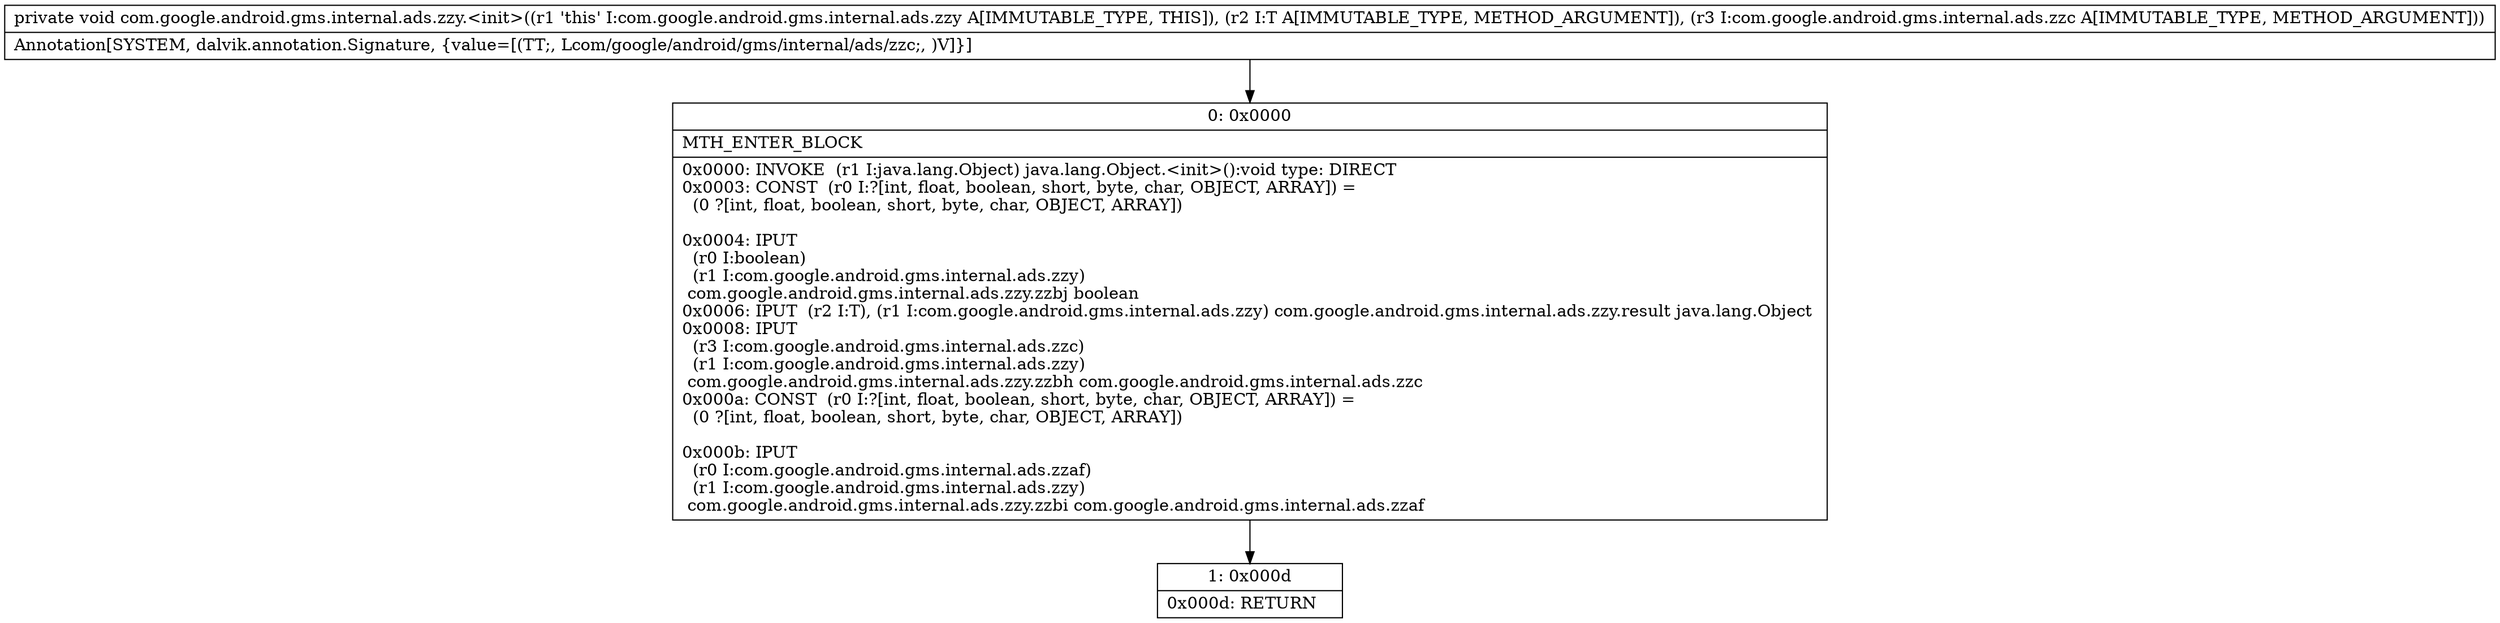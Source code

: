 digraph "CFG forcom.google.android.gms.internal.ads.zzy.\<init\>(Ljava\/lang\/Object;Lcom\/google\/android\/gms\/internal\/ads\/zzc;)V" {
Node_0 [shape=record,label="{0\:\ 0x0000|MTH_ENTER_BLOCK\l|0x0000: INVOKE  (r1 I:java.lang.Object) java.lang.Object.\<init\>():void type: DIRECT \l0x0003: CONST  (r0 I:?[int, float, boolean, short, byte, char, OBJECT, ARRAY]) = \l  (0 ?[int, float, boolean, short, byte, char, OBJECT, ARRAY])\l \l0x0004: IPUT  \l  (r0 I:boolean)\l  (r1 I:com.google.android.gms.internal.ads.zzy)\l com.google.android.gms.internal.ads.zzy.zzbj boolean \l0x0006: IPUT  (r2 I:T), (r1 I:com.google.android.gms.internal.ads.zzy) com.google.android.gms.internal.ads.zzy.result java.lang.Object \l0x0008: IPUT  \l  (r3 I:com.google.android.gms.internal.ads.zzc)\l  (r1 I:com.google.android.gms.internal.ads.zzy)\l com.google.android.gms.internal.ads.zzy.zzbh com.google.android.gms.internal.ads.zzc \l0x000a: CONST  (r0 I:?[int, float, boolean, short, byte, char, OBJECT, ARRAY]) = \l  (0 ?[int, float, boolean, short, byte, char, OBJECT, ARRAY])\l \l0x000b: IPUT  \l  (r0 I:com.google.android.gms.internal.ads.zzaf)\l  (r1 I:com.google.android.gms.internal.ads.zzy)\l com.google.android.gms.internal.ads.zzy.zzbi com.google.android.gms.internal.ads.zzaf \l}"];
Node_1 [shape=record,label="{1\:\ 0x000d|0x000d: RETURN   \l}"];
MethodNode[shape=record,label="{private void com.google.android.gms.internal.ads.zzy.\<init\>((r1 'this' I:com.google.android.gms.internal.ads.zzy A[IMMUTABLE_TYPE, THIS]), (r2 I:T A[IMMUTABLE_TYPE, METHOD_ARGUMENT]), (r3 I:com.google.android.gms.internal.ads.zzc A[IMMUTABLE_TYPE, METHOD_ARGUMENT]))  | Annotation[SYSTEM, dalvik.annotation.Signature, \{value=[(TT;, Lcom\/google\/android\/gms\/internal\/ads\/zzc;, )V]\}]\l}"];
MethodNode -> Node_0;
Node_0 -> Node_1;
}

